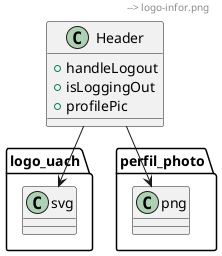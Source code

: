 @startuml
class Header {
  +handleLogout
  +isLoggingOut
  +profilePic
}
Header --> logo-infor.png
Header --> logo_uach.svg
Header --> perfil_photo.png
@enduml
